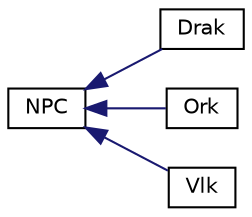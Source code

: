 digraph "Graphical Class Hierarchy"
{
  edge [fontname="Helvetica",fontsize="10",labelfontname="Helvetica",labelfontsize="10"];
  node [fontname="Helvetica",fontsize="10",shape=record];
  rankdir="LR";
  Node1 [label="NPC",height=0.2,width=0.4,color="black", fillcolor="white", style="filled",URL="$class_n_p_c.html",tooltip="Abstraktni Trida reprezentujici jednotlive Nepratele (NPC) po mape v Mistnostech. ..."];
  Node1 -> Node2 [dir="back",color="midnightblue",fontsize="10",style="solid",fontname="Helvetica"];
  Node2 [label="Drak",height=0.2,width=0.4,color="black", fillcolor="white", style="filled",URL="$class_drak.html",tooltip="Trida jenz je potomkem tridy NPC, dedi jeji ciste virtualni metody a jeji atributy. "];
  Node1 -> Node3 [dir="back",color="midnightblue",fontsize="10",style="solid",fontname="Helvetica"];
  Node3 [label="Ork",height=0.2,width=0.4,color="black", fillcolor="white", style="filled",URL="$class_ork.html",tooltip="Trida jenz je potomkem tridy NPC, dedi jeji ciste virtualni metody a jeji atributy. "];
  Node1 -> Node4 [dir="back",color="midnightblue",fontsize="10",style="solid",fontname="Helvetica"];
  Node4 [label="Vlk",height=0.2,width=0.4,color="black", fillcolor="white", style="filled",URL="$class_vlk.html",tooltip="Trida jenz je potomkem tridy NPC, dedi jeji ciste virtualni metody a jeji atributy. "];
}
